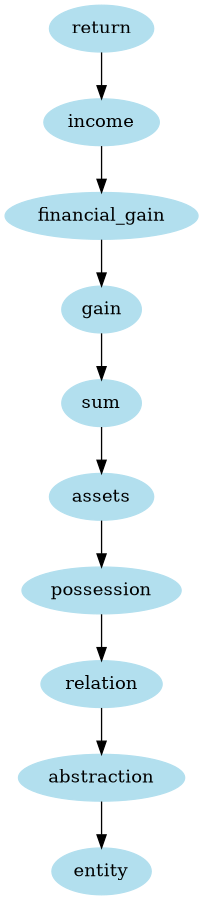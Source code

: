 digraph unix {
	node [color=lightblue2 style=filled]
	size="6,6"
	return -> income
	income -> financial_gain
	financial_gain -> gain
	gain -> sum
	sum -> assets
	assets -> possession
	possession -> relation
	relation -> abstraction
	abstraction -> entity
}
